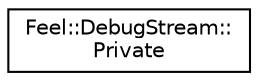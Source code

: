 digraph "Graphical Class Hierarchy"
{
 // LATEX_PDF_SIZE
  edge [fontname="Helvetica",fontsize="10",labelfontname="Helvetica",labelfontsize="10"];
  node [fontname="Helvetica",fontsize="10",shape=record];
  rankdir="LR";
  Node0 [label="Feel::DebugStream::\lPrivate",height=0.2,width=0.4,color="black", fillcolor="white", style="filled",URL="$structFeel_1_1DebugStream_1_1Private.html",tooltip=" "];
}
